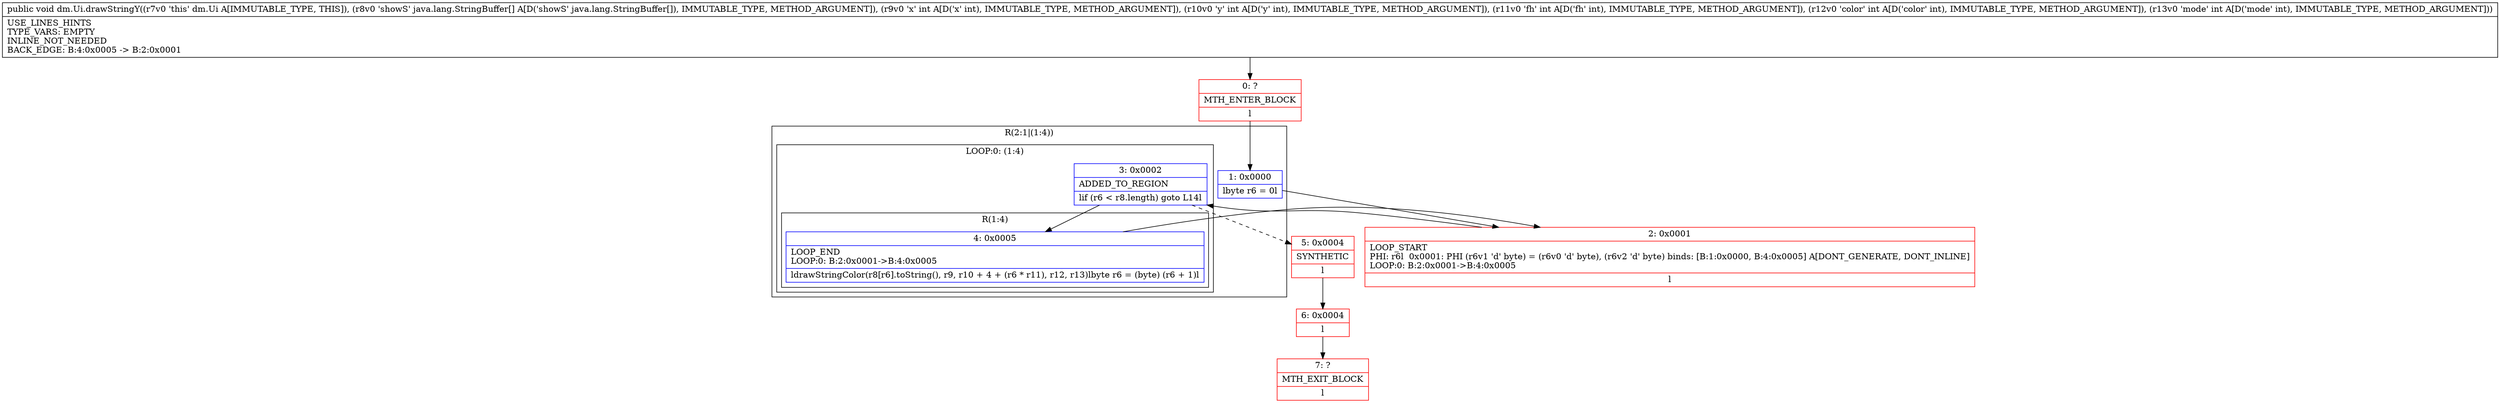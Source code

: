 digraph "CFG fordm.Ui.drawStringY([Ljava\/lang\/StringBuffer;IIIII)V" {
subgraph cluster_Region_294752924 {
label = "R(2:1|(1:4))";
node [shape=record,color=blue];
Node_1 [shape=record,label="{1\:\ 0x0000|lbyte r6 = 0l}"];
subgraph cluster_LoopRegion_1017905183 {
label = "LOOP:0: (1:4)";
node [shape=record,color=blue];
Node_3 [shape=record,label="{3\:\ 0x0002|ADDED_TO_REGION\l|lif (r6 \< r8.length) goto L14l}"];
subgraph cluster_Region_125745051 {
label = "R(1:4)";
node [shape=record,color=blue];
Node_4 [shape=record,label="{4\:\ 0x0005|LOOP_END\lLOOP:0: B:2:0x0001\-\>B:4:0x0005\l|ldrawStringColor(r8[r6].toString(), r9, r10 + 4 + (r6 * r11), r12, r13)lbyte r6 = (byte) (r6 + 1)l}"];
}
}
}
Node_0 [shape=record,color=red,label="{0\:\ ?|MTH_ENTER_BLOCK\l|l}"];
Node_2 [shape=record,color=red,label="{2\:\ 0x0001|LOOP_START\lPHI: r6l  0x0001: PHI (r6v1 'd' byte) = (r6v0 'd' byte), (r6v2 'd' byte) binds: [B:1:0x0000, B:4:0x0005] A[DONT_GENERATE, DONT_INLINE]\lLOOP:0: B:2:0x0001\-\>B:4:0x0005\l|l}"];
Node_5 [shape=record,color=red,label="{5\:\ 0x0004|SYNTHETIC\l|l}"];
Node_6 [shape=record,color=red,label="{6\:\ 0x0004|l}"];
Node_7 [shape=record,color=red,label="{7\:\ ?|MTH_EXIT_BLOCK\l|l}"];
MethodNode[shape=record,label="{public void dm.Ui.drawStringY((r7v0 'this' dm.Ui A[IMMUTABLE_TYPE, THIS]), (r8v0 'showS' java.lang.StringBuffer[] A[D('showS' java.lang.StringBuffer[]), IMMUTABLE_TYPE, METHOD_ARGUMENT]), (r9v0 'x' int A[D('x' int), IMMUTABLE_TYPE, METHOD_ARGUMENT]), (r10v0 'y' int A[D('y' int), IMMUTABLE_TYPE, METHOD_ARGUMENT]), (r11v0 'fh' int A[D('fh' int), IMMUTABLE_TYPE, METHOD_ARGUMENT]), (r12v0 'color' int A[D('color' int), IMMUTABLE_TYPE, METHOD_ARGUMENT]), (r13v0 'mode' int A[D('mode' int), IMMUTABLE_TYPE, METHOD_ARGUMENT]))  | USE_LINES_HINTS\lTYPE_VARS: EMPTY\lINLINE_NOT_NEEDED\lBACK_EDGE: B:4:0x0005 \-\> B:2:0x0001\l}"];
MethodNode -> Node_0;
Node_1 -> Node_2;
Node_3 -> Node_4;
Node_3 -> Node_5[style=dashed];
Node_4 -> Node_2;
Node_0 -> Node_1;
Node_2 -> Node_3;
Node_5 -> Node_6;
Node_6 -> Node_7;
}

